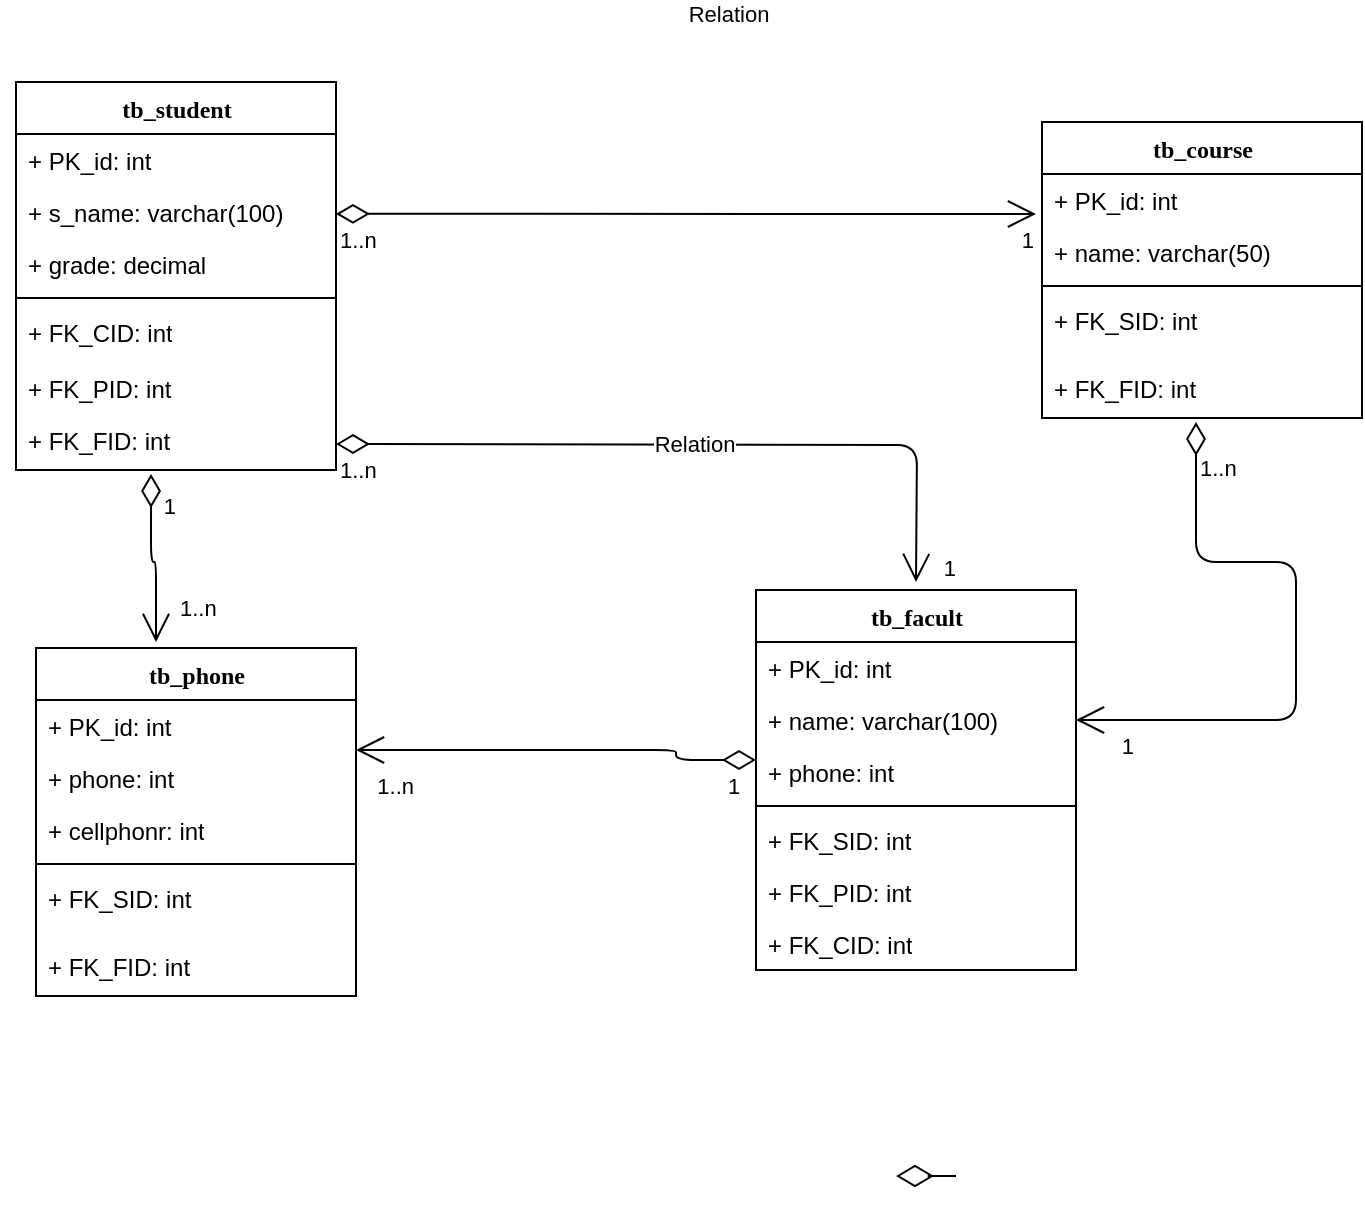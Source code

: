 <mxfile version="13.7.9" type="github" pages="2"><diagram name="Page-1" id="9f46799a-70d6-7492-0946-bef42562c5a5"><mxGraphModel dx="920" dy="514" grid="1" gridSize="10" guides="1" tooltips="1" connect="1" arrows="1" fold="1" page="1" pageScale="1" pageWidth="1100" pageHeight="850" background="#ffffff" math="0" shadow="0"><root><mxCell id="0"/><mxCell id="1" parent="0"/><mxCell id="78961159f06e98e8-130" style="edgeStyle=elbowEdgeStyle;html=1;labelBackgroundColor=none;startFill=0;startSize=8;endArrow=diamondThin;endFill=0;endSize=16;fontFamily=Verdana;fontSize=12;elbow=vertical;" parent="1" edge="1"><mxGeometry relative="1" as="geometry"><mxPoint x="550" y="617" as="sourcePoint"/><mxPoint x="520" y="617" as="targetPoint"/></mxGeometry></mxCell><mxCell id="78961159f06e98e8-17" value="tb_student" style="swimlane;html=1;fontStyle=1;align=center;verticalAlign=top;childLayout=stackLayout;horizontal=1;startSize=26;horizontalStack=0;resizeParent=1;resizeLast=0;collapsible=1;marginBottom=0;swimlaneFillColor=#ffffff;rounded=0;shadow=0;comic=0;labelBackgroundColor=none;strokeWidth=1;fillColor=none;fontFamily=Verdana;fontSize=12" parent="1" vertex="1"><mxGeometry x="80" y="70" width="160" height="194" as="geometry"/></mxCell><mxCell id="78961159f06e98e8-21" value="+ PK_id: int" style="text;html=1;strokeColor=none;fillColor=none;align=left;verticalAlign=top;spacingLeft=4;spacingRight=4;whiteSpace=wrap;overflow=hidden;rotatable=0;points=[[0,0.5],[1,0.5]];portConstraint=eastwest;" parent="78961159f06e98e8-17" vertex="1"><mxGeometry y="26" width="160" height="26" as="geometry"/></mxCell><mxCell id="5Lu1FYYytSHoOSzd4BMW-2" value="+ s_name: varchar(100)" style="text;html=1;strokeColor=none;fillColor=none;align=left;verticalAlign=top;spacingLeft=4;spacingRight=4;whiteSpace=wrap;overflow=hidden;rotatable=0;points=[[0,0.5],[1,0.5]];portConstraint=eastwest;" vertex="1" parent="78961159f06e98e8-17"><mxGeometry y="52" width="160" height="26" as="geometry"/></mxCell><mxCell id="78961159f06e98e8-23" value="+ grade: decimal" style="text;html=1;strokeColor=none;fillColor=none;align=left;verticalAlign=top;spacingLeft=4;spacingRight=4;whiteSpace=wrap;overflow=hidden;rotatable=0;points=[[0,0.5],[1,0.5]];portConstraint=eastwest;" parent="78961159f06e98e8-17" vertex="1"><mxGeometry y="78" width="160" height="26" as="geometry"/></mxCell><mxCell id="78961159f06e98e8-19" value="" style="line;html=1;strokeWidth=1;fillColor=none;align=left;verticalAlign=middle;spacingTop=-1;spacingLeft=3;spacingRight=3;rotatable=0;labelPosition=right;points=[];portConstraint=eastwest;" parent="78961159f06e98e8-17" vertex="1"><mxGeometry y="104" width="160" height="8" as="geometry"/></mxCell><mxCell id="5Lu1FYYytSHoOSzd4BMW-20" value="+ FK_CID: int" style="text;html=1;strokeColor=none;fillColor=none;align=left;verticalAlign=top;spacingLeft=4;spacingRight=4;whiteSpace=wrap;overflow=hidden;rotatable=0;points=[[0,0.5],[1,0.5]];portConstraint=eastwest;" vertex="1" parent="78961159f06e98e8-17"><mxGeometry y="112" width="160" height="28" as="geometry"/></mxCell><mxCell id="7V0N2pIuamys5tKOsCUk-6" value="+ FK_PID: int" style="text;html=1;strokeColor=none;fillColor=none;align=left;verticalAlign=top;spacingLeft=4;spacingRight=4;whiteSpace=wrap;overflow=hidden;rotatable=0;points=[[0,0.5],[1,0.5]];portConstraint=eastwest;" vertex="1" parent="78961159f06e98e8-17"><mxGeometry y="140" width="160" height="26" as="geometry"/></mxCell><mxCell id="5Lu1FYYytSHoOSzd4BMW-30" value="+ FK_FID: int" style="text;html=1;fillColor=none;align=left;verticalAlign=top;spacingLeft=4;spacingRight=4;whiteSpace=wrap;overflow=hidden;rotatable=0;points=[[0,0.5],[1,0.5]];portConstraint=eastwest;" vertex="1" parent="78961159f06e98e8-17"><mxGeometry y="166" width="160" height="28" as="geometry"/></mxCell><mxCell id="5Lu1FYYytSHoOSzd4BMW-32" style="edgeStyle=none;rounded=0;orthogonalLoop=1;jettySize=auto;html=1;entryX=1;entryY=0.5;entryDx=0;entryDy=0;strokeWidth=1;" edge="1" parent="78961159f06e98e8-17" source="5Lu1FYYytSHoOSzd4BMW-2" target="5Lu1FYYytSHoOSzd4BMW-2"><mxGeometry relative="1" as="geometry"/></mxCell><mxCell id="7V0N2pIuamys5tKOsCUk-7" style="edgeStyle=none;rounded=0;orthogonalLoop=1;jettySize=auto;html=1;entryX=0;entryY=0.5;entryDx=0;entryDy=0;strokeWidth=1;" edge="1" parent="78961159f06e98e8-17" source="78961159f06e98e8-21" target="78961159f06e98e8-21"><mxGeometry relative="1" as="geometry"/></mxCell><mxCell id="7V0N2pIuamys5tKOsCUk-15" value="Relation" style="endArrow=open;html=1;endSize=12;startArrow=diamondThin;startSize=14;startFill=0;edgeStyle=orthogonalEdgeStyle;strokeWidth=1;" edge="1" parent="1"><mxGeometry x="0.125" y="100" relative="1" as="geometry"><mxPoint x="240" y="135.94" as="sourcePoint"/><mxPoint x="590" y="136" as="targetPoint"/><Array as="points"><mxPoint x="330" y="136.03"/><mxPoint x="330" y="136.03"/></Array><mxPoint x="-1" as="offset"/></mxGeometry></mxCell><mxCell id="7V0N2pIuamys5tKOsCUk-16" value="1..n" style="edgeLabel;resizable=0;html=1;align=left;verticalAlign=top;" connectable="0" vertex="1" parent="7V0N2pIuamys5tKOsCUk-15"><mxGeometry x="-1" relative="1" as="geometry"/></mxCell><mxCell id="7V0N2pIuamys5tKOsCUk-17" value="1" style="edgeLabel;resizable=0;html=1;align=right;verticalAlign=top;" connectable="0" vertex="1" parent="7V0N2pIuamys5tKOsCUk-15"><mxGeometry x="1" relative="1" as="geometry"/></mxCell><mxCell id="7V0N2pIuamys5tKOsCUk-18" value="" style="endArrow=open;html=1;endSize=12;startArrow=diamondThin;startSize=14;startFill=0;edgeStyle=orthogonalEdgeStyle;strokeWidth=1;" edge="1" parent="1"><mxGeometry x="-0.181" y="-30" relative="1" as="geometry"><mxPoint x="450" y="409" as="sourcePoint"/><mxPoint x="250" y="404" as="targetPoint"/><Array as="points"><mxPoint x="410" y="409"/><mxPoint x="410" y="404"/></Array><mxPoint x="-1" as="offset"/></mxGeometry></mxCell><mxCell id="7V0N2pIuamys5tKOsCUk-19" value="1" style="edgeLabel;resizable=0;html=1;align=left;verticalAlign=top;" connectable="0" vertex="1" parent="7V0N2pIuamys5tKOsCUk-18"><mxGeometry x="-1" relative="1" as="geometry"><mxPoint x="-16" as="offset"/></mxGeometry></mxCell><mxCell id="7V0N2pIuamys5tKOsCUk-20" value="1..n" style="edgeLabel;resizable=0;html=1;align=right;verticalAlign=top;" connectable="0" vertex="1" parent="7V0N2pIuamys5tKOsCUk-18"><mxGeometry x="1" relative="1" as="geometry"><mxPoint x="29.76" y="5" as="offset"/></mxGeometry></mxCell><mxCell id="5Lu1FYYytSHoOSzd4BMW-46" value=" tb_phone" style="swimlane;html=1;fontStyle=1;align=center;verticalAlign=top;childLayout=stackLayout;horizontal=1;startSize=26;horizontalStack=0;resizeParent=1;resizeLast=0;collapsible=1;marginBottom=0;swimlaneFillColor=#ffffff;rounded=0;shadow=0;comic=0;labelBackgroundColor=none;strokeWidth=1;fillColor=none;fontFamily=Verdana;fontSize=12" vertex="1" parent="1"><mxGeometry x="90" y="353" width="160" height="174" as="geometry"/></mxCell><mxCell id="5Lu1FYYytSHoOSzd4BMW-47" value="+ PK_id: int" style="text;html=1;strokeColor=none;fillColor=none;align=left;verticalAlign=top;spacingLeft=4;spacingRight=4;whiteSpace=wrap;overflow=hidden;rotatable=0;points=[[0,0.5],[1,0.5]];portConstraint=eastwest;" vertex="1" parent="5Lu1FYYytSHoOSzd4BMW-46"><mxGeometry y="26" width="160" height="26" as="geometry"/></mxCell><mxCell id="5Lu1FYYytSHoOSzd4BMW-51" value="+ phone: int" style="text;html=1;strokeColor=none;fillColor=none;align=left;verticalAlign=top;spacingLeft=4;spacingRight=4;whiteSpace=wrap;overflow=hidden;rotatable=0;points=[[0,0.5],[1,0.5]];portConstraint=eastwest;" vertex="1" parent="5Lu1FYYytSHoOSzd4BMW-46"><mxGeometry y="52" width="160" height="26" as="geometry"/></mxCell><mxCell id="5Lu1FYYytSHoOSzd4BMW-48" value="+ cellphonr: int" style="text;html=1;strokeColor=none;fillColor=none;align=left;verticalAlign=top;spacingLeft=4;spacingRight=4;whiteSpace=wrap;overflow=hidden;rotatable=0;points=[[0,0.5],[1,0.5]];portConstraint=eastwest;" vertex="1" parent="5Lu1FYYytSHoOSzd4BMW-46"><mxGeometry y="78" width="160" height="26" as="geometry"/></mxCell><mxCell id="5Lu1FYYytSHoOSzd4BMW-49" value="" style="line;html=1;strokeWidth=1;fillColor=none;align=left;verticalAlign=middle;spacingTop=-1;spacingLeft=3;spacingRight=3;rotatable=0;labelPosition=right;points=[];portConstraint=eastwest;" vertex="1" parent="5Lu1FYYytSHoOSzd4BMW-46"><mxGeometry y="104" width="160" height="8" as="geometry"/></mxCell><mxCell id="5Lu1FYYytSHoOSzd4BMW-50" value="+ FK_SID: int" style="text;html=1;strokeColor=none;fillColor=none;align=left;verticalAlign=top;spacingLeft=4;spacingRight=4;whiteSpace=wrap;overflow=hidden;rotatable=0;points=[[0,0.5],[1,0.5]];portConstraint=eastwest;" vertex="1" parent="5Lu1FYYytSHoOSzd4BMW-46"><mxGeometry y="112" width="160" height="34" as="geometry"/></mxCell><mxCell id="5Lu1FYYytSHoOSzd4BMW-53" value="+ FK_FID: int" style="text;html=1;fillColor=none;align=left;verticalAlign=top;spacingLeft=4;spacingRight=4;whiteSpace=wrap;overflow=hidden;rotatable=0;points=[[0,0.5],[1,0.5]];portConstraint=eastwest;" vertex="1" parent="5Lu1FYYytSHoOSzd4BMW-46"><mxGeometry y="146" width="160" height="28" as="geometry"/></mxCell><mxCell id="7V0N2pIuamys5tKOsCUk-3" style="edgeStyle=none;rounded=0;orthogonalLoop=1;jettySize=auto;html=1;entryX=1;entryY=0.5;entryDx=0;entryDy=0;strokeWidth=1;" edge="1" parent="5Lu1FYYytSHoOSzd4BMW-46" source="5Lu1FYYytSHoOSzd4BMW-47" target="5Lu1FYYytSHoOSzd4BMW-47"><mxGeometry relative="1" as="geometry"/></mxCell><mxCell id="78961159f06e98e8-108" value="tb_facult" style="swimlane;html=1;fontStyle=1;align=center;verticalAlign=top;childLayout=stackLayout;horizontal=1;startSize=26;horizontalStack=0;resizeParent=1;resizeLast=0;collapsible=1;marginBottom=0;swimlaneFillColor=#ffffff;rounded=0;shadow=0;comic=0;labelBackgroundColor=none;strokeWidth=1;fillColor=none;fontFamily=Verdana;fontSize=12" parent="1" vertex="1"><mxGeometry x="450" y="324.0" width="160" height="190" as="geometry"/></mxCell><mxCell id="78961159f06e98e8-109" value="+ PK_id: int" style="text;html=1;strokeColor=none;fillColor=none;align=left;verticalAlign=top;spacingLeft=4;spacingRight=4;whiteSpace=wrap;overflow=hidden;rotatable=0;points=[[0,0.5],[1,0.5]];portConstraint=eastwest;" parent="78961159f06e98e8-108" vertex="1"><mxGeometry y="26" width="160" height="26" as="geometry"/></mxCell><mxCell id="5Lu1FYYytSHoOSzd4BMW-12" value="+ name: varchar(100)" style="text;html=1;strokeColor=none;fillColor=none;align=left;verticalAlign=top;spacingLeft=4;spacingRight=4;whiteSpace=wrap;overflow=hidden;rotatable=0;points=[[0,0.5],[1,0.5]];portConstraint=eastwest;" vertex="1" parent="78961159f06e98e8-108"><mxGeometry y="52" width="160" height="26" as="geometry"/></mxCell><mxCell id="78961159f06e98e8-110" value="+ phone: int" style="text;html=1;strokeColor=none;fillColor=none;align=left;verticalAlign=top;spacingLeft=4;spacingRight=4;whiteSpace=wrap;overflow=hidden;rotatable=0;points=[[0,0.5],[1,0.5]];portConstraint=eastwest;" parent="78961159f06e98e8-108" vertex="1"><mxGeometry y="78" width="160" height="26" as="geometry"/></mxCell><mxCell id="78961159f06e98e8-116" value="" style="line;html=1;strokeWidth=1;fillColor=none;align=left;verticalAlign=middle;spacingTop=-1;spacingLeft=3;spacingRight=3;rotatable=0;labelPosition=right;points=[];portConstraint=eastwest;" parent="78961159f06e98e8-108" vertex="1"><mxGeometry y="104" width="160" height="8" as="geometry"/></mxCell><mxCell id="5Lu1FYYytSHoOSzd4BMW-21" value="+ FK_SID: int" style="text;html=1;strokeColor=none;fillColor=none;align=left;verticalAlign=top;spacingLeft=4;spacingRight=4;whiteSpace=wrap;overflow=hidden;rotatable=0;points=[[0,0.5],[1,0.5]];portConstraint=eastwest;" vertex="1" parent="78961159f06e98e8-108"><mxGeometry y="112" width="160" height="26" as="geometry"/></mxCell><mxCell id="7V0N2pIuamys5tKOsCUk-4" value="+ FK_PID: int" style="text;html=1;strokeColor=none;fillColor=none;align=left;verticalAlign=top;spacingLeft=4;spacingRight=4;whiteSpace=wrap;overflow=hidden;rotatable=0;points=[[0,0.5],[1,0.5]];portConstraint=eastwest;" vertex="1" parent="78961159f06e98e8-108"><mxGeometry y="138" width="160" height="26" as="geometry"/></mxCell><mxCell id="5Lu1FYYytSHoOSzd4BMW-22" value="+ FK_CID: int" style="text;html=1;strokeColor=none;fillColor=none;align=left;verticalAlign=top;spacingLeft=4;spacingRight=4;whiteSpace=wrap;overflow=hidden;rotatable=0;points=[[0,0.5],[1,0.5]];portConstraint=eastwest;" vertex="1" parent="78961159f06e98e8-108"><mxGeometry y="164" width="160" height="26" as="geometry"/></mxCell><mxCell id="7V0N2pIuamys5tKOsCUk-21" value="Relation" style="endArrow=open;html=1;endSize=12;startArrow=diamondThin;startSize=14;startFill=0;edgeStyle=orthogonalEdgeStyle;strokeWidth=1;" edge="1" parent="1"><mxGeometry relative="1" as="geometry"><mxPoint x="240" y="251" as="sourcePoint"/><mxPoint x="530" y="320" as="targetPoint"/></mxGeometry></mxCell><mxCell id="7V0N2pIuamys5tKOsCUk-22" value="1..n" style="edgeLabel;resizable=0;html=1;align=left;verticalAlign=top;" connectable="0" vertex="1" parent="7V0N2pIuamys5tKOsCUk-21"><mxGeometry x="-1" relative="1" as="geometry"><mxPoint as="offset"/></mxGeometry></mxCell><mxCell id="7V0N2pIuamys5tKOsCUk-23" value="1" style="edgeLabel;resizable=0;html=1;align=right;verticalAlign=top;" connectable="0" vertex="1" parent="7V0N2pIuamys5tKOsCUk-21"><mxGeometry x="1" relative="1" as="geometry"><mxPoint x="20" y="-19.88" as="offset"/></mxGeometry></mxCell><mxCell id="7V0N2pIuamys5tKOsCUk-24" value="" style="endArrow=open;html=1;endSize=12;startArrow=diamondThin;startSize=14;startFill=0;edgeStyle=orthogonalEdgeStyle;strokeWidth=1;exitX=0.422;exitY=1.071;exitDx=0;exitDy=0;exitPerimeter=0;" edge="1" parent="1" source="5Lu1FYYytSHoOSzd4BMW-30"><mxGeometry relative="1" as="geometry"><mxPoint x="150" y="280" as="sourcePoint"/><mxPoint x="150" y="350" as="targetPoint"/><Array as="points"><mxPoint x="148" y="310"/><mxPoint x="150" y="310"/></Array></mxGeometry></mxCell><mxCell id="7V0N2pIuamys5tKOsCUk-25" value="1..n" style="edgeLabel;resizable=0;html=1;align=left;verticalAlign=top;" connectable="0" vertex="1" parent="7V0N2pIuamys5tKOsCUk-24"><mxGeometry x="-1" relative="1" as="geometry"><mxPoint x="12.48" y="54.01" as="offset"/></mxGeometry></mxCell><mxCell id="7V0N2pIuamys5tKOsCUk-26" value="1" style="edgeLabel;resizable=0;html=1;align=right;verticalAlign=top;" connectable="0" vertex="1" parent="7V0N2pIuamys5tKOsCUk-24"><mxGeometry x="1" relative="1" as="geometry"><mxPoint x="10" y="-80.58" as="offset"/></mxGeometry></mxCell><mxCell id="78961159f06e98e8-30" value=" tb_course" style="swimlane;html=1;fontStyle=1;align=center;verticalAlign=top;childLayout=stackLayout;horizontal=1;startSize=26;horizontalStack=0;resizeParent=1;resizeLast=0;collapsible=1;marginBottom=0;swimlaneFillColor=#ffffff;rounded=0;shadow=0;comic=0;labelBackgroundColor=none;strokeWidth=1;fillColor=none;fontFamily=Verdana;fontSize=12" parent="1" vertex="1"><mxGeometry x="593" y="90" width="160" height="148" as="geometry"/></mxCell><mxCell id="78961159f06e98e8-31" value="+ PK_id: int" style="text;html=1;strokeColor=none;fillColor=none;align=left;verticalAlign=top;spacingLeft=4;spacingRight=4;whiteSpace=wrap;overflow=hidden;rotatable=0;points=[[0,0.5],[1,0.5]];portConstraint=eastwest;" parent="78961159f06e98e8-30" vertex="1"><mxGeometry y="26" width="160" height="26" as="geometry"/></mxCell><mxCell id="78961159f06e98e8-32" value="+ name: varchar(50)" style="text;html=1;strokeColor=none;fillColor=none;align=left;verticalAlign=top;spacingLeft=4;spacingRight=4;whiteSpace=wrap;overflow=hidden;rotatable=0;points=[[0,0.5],[1,0.5]];portConstraint=eastwest;" parent="78961159f06e98e8-30" vertex="1"><mxGeometry y="52" width="160" height="26" as="geometry"/></mxCell><mxCell id="78961159f06e98e8-38" value="" style="line;html=1;strokeWidth=1;fillColor=none;align=left;verticalAlign=middle;spacingTop=-1;spacingLeft=3;spacingRight=3;rotatable=0;labelPosition=right;points=[];portConstraint=eastwest;" parent="78961159f06e98e8-30" vertex="1"><mxGeometry y="78" width="160" height="8" as="geometry"/></mxCell><mxCell id="5Lu1FYYytSHoOSzd4BMW-23" value="+ FK_SID: int" style="text;html=1;strokeColor=none;fillColor=none;align=left;verticalAlign=top;spacingLeft=4;spacingRight=4;whiteSpace=wrap;overflow=hidden;rotatable=0;points=[[0,0.5],[1,0.5]];portConstraint=eastwest;" vertex="1" parent="78961159f06e98e8-30"><mxGeometry y="86" width="160" height="34" as="geometry"/></mxCell><mxCell id="7V0N2pIuamys5tKOsCUk-30" value="+ FK_FID: int" style="text;html=1;fillColor=none;align=left;verticalAlign=top;spacingLeft=4;spacingRight=4;whiteSpace=wrap;overflow=hidden;rotatable=0;points=[[0,0.5],[1,0.5]];portConstraint=eastwest;" vertex="1" parent="78961159f06e98e8-30"><mxGeometry y="120" width="160" height="28" as="geometry"/></mxCell><mxCell id="7V0N2pIuamys5tKOsCUk-27" value="" style="endArrow=open;html=1;endSize=12;startArrow=diamondThin;startSize=14;startFill=0;edgeStyle=orthogonalEdgeStyle;strokeWidth=1;entryX=1;entryY=0.5;entryDx=0;entryDy=0;" edge="1" parent="1" target="5Lu1FYYytSHoOSzd4BMW-12"><mxGeometry x="0.003" y="20" relative="1" as="geometry"><mxPoint x="670" y="240" as="sourcePoint"/><mxPoint x="810" y="450" as="targetPoint"/><Array as="points"><mxPoint x="670" y="310"/><mxPoint x="720" y="310"/><mxPoint x="720" y="389"/></Array><mxPoint y="-1" as="offset"/></mxGeometry></mxCell><mxCell id="7V0N2pIuamys5tKOsCUk-28" value="1..n" style="edgeLabel;resizable=0;html=1;align=left;verticalAlign=top;" connectable="0" vertex="1" parent="7V0N2pIuamys5tKOsCUk-27"><mxGeometry x="-1" relative="1" as="geometry"><mxPoint y="10" as="offset"/></mxGeometry></mxCell><mxCell id="7V0N2pIuamys5tKOsCUk-29" value="1" style="edgeLabel;resizable=0;html=1;align=right;verticalAlign=top;" connectable="0" vertex="1" parent="7V0N2pIuamys5tKOsCUk-27"><mxGeometry x="1" relative="1" as="geometry"><mxPoint x="29.76" as="offset"/></mxGeometry></mxCell></root></mxGraphModel></diagram><diagram id="qu4UbzEPYLiK6p8yE-eX" name="Page-2"><mxGraphModel dx="782" dy="437" grid="1" gridSize="10" guides="1" tooltips="1" connect="1" arrows="1" fold="1" page="1" pageScale="1" pageWidth="827" pageHeight="1169" math="0" shadow="0"><root><mxCell id="qh2d4BzxnOMaRX5yCGmX-0"/><mxCell id="qh2d4BzxnOMaRX5yCGmX-1" parent="qh2d4BzxnOMaRX5yCGmX-0"/></root></mxGraphModel></diagram></mxfile>